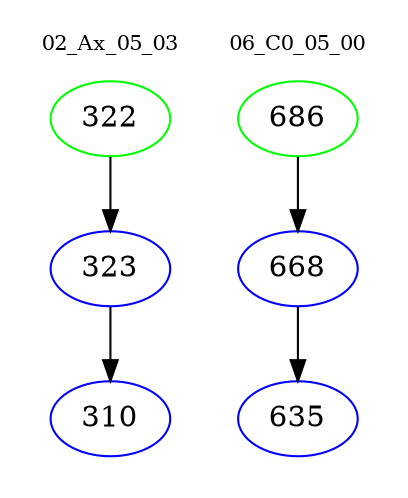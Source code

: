 digraph{
subgraph cluster_0 {
color = white
label = "02_Ax_05_03";
fontsize=10;
T0_322 [label="322", color="green"]
T0_322 -> T0_323 [color="black"]
T0_323 [label="323", color="blue"]
T0_323 -> T0_310 [color="black"]
T0_310 [label="310", color="blue"]
}
subgraph cluster_1 {
color = white
label = "06_C0_05_00";
fontsize=10;
T1_686 [label="686", color="green"]
T1_686 -> T1_668 [color="black"]
T1_668 [label="668", color="blue"]
T1_668 -> T1_635 [color="black"]
T1_635 [label="635", color="blue"]
}
}
